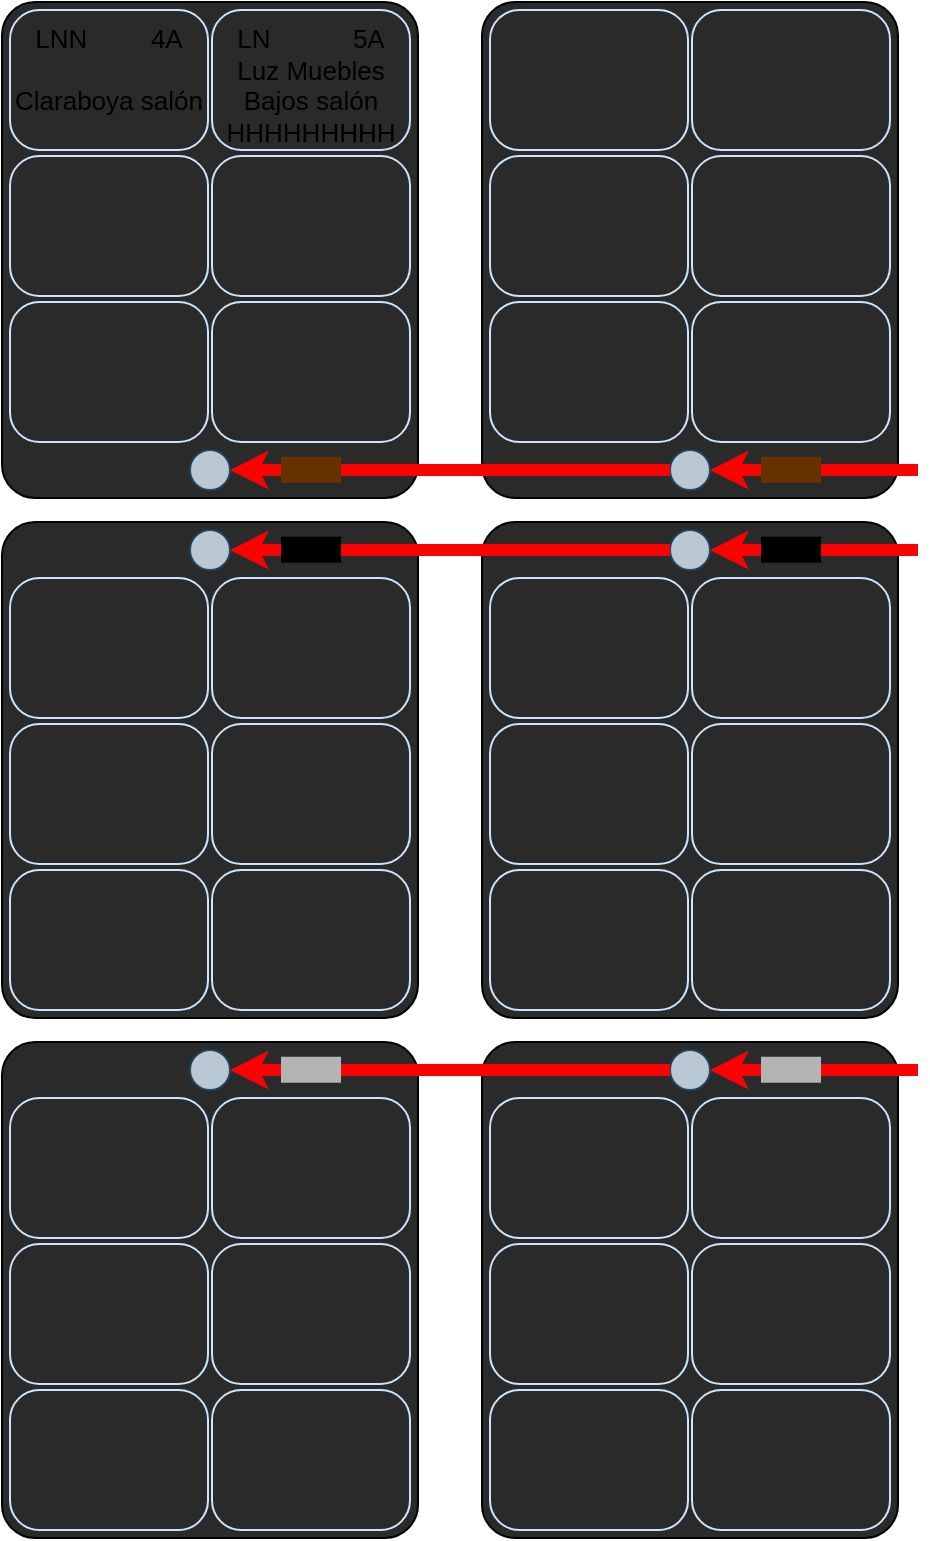 <mxfile version="15.8.7" type="device"><diagram id="ss_ULdtpj0AkQNdpZXxQ" name="Página-1"><mxGraphModel dx="981" dy="606" grid="1" gridSize="1" guides="1" tooltips="1" connect="1" arrows="1" fold="1" page="1" pageScale="1" pageWidth="480" pageHeight="800" math="0" shadow="0"><root><mxCell id="0"/><mxCell id="1" parent="0"/><mxCell id="_xXPibB3Cr-OTlt-njrH-31" value="" style="rounded=1;whiteSpace=wrap;html=1;arcSize=8;fillColor=#2A2A2A;strokeColor=#000000;" parent="1" vertex="1"><mxGeometry x="256" y="16" width="208" height="248" as="geometry"/></mxCell><mxCell id="_xXPibB3Cr-OTlt-njrH-30" value="" style="rounded=1;whiteSpace=wrap;html=1;arcSize=8;fillColor=#2A2A2A;strokeColor=#000000;" parent="1" vertex="1"><mxGeometry x="256" y="276" width="208" height="248" as="geometry"/></mxCell><mxCell id="_xXPibB3Cr-OTlt-njrH-29" value="" style="rounded=1;whiteSpace=wrap;html=1;arcSize=8;fillColor=#2A2A2A;strokeColor=#000000;" parent="1" vertex="1"><mxGeometry x="256" y="536" width="208" height="248" as="geometry"/></mxCell><mxCell id="_xXPibB3Cr-OTlt-njrH-28" value="" style="rounded=1;whiteSpace=wrap;html=1;arcSize=8;fillColor=#2A2A2A;strokeColor=#000000;" parent="1" vertex="1"><mxGeometry x="16" y="536" width="208" height="248" as="geometry"/></mxCell><mxCell id="_xXPibB3Cr-OTlt-njrH-27" value="" style="rounded=1;whiteSpace=wrap;html=1;arcSize=8;fillColor=#2A2A2A;strokeColor=#000000;" parent="1" vertex="1"><mxGeometry x="16" y="276" width="208" height="248" as="geometry"/></mxCell><mxCell id="_xXPibB3Cr-OTlt-njrH-1" value="" style="rounded=1;whiteSpace=wrap;html=1;arcSize=8;fillColor=#2A2A2A;strokeColor=#000000;" parent="1" vertex="1"><mxGeometry x="16" y="16" width="208" height="248" as="geometry"/></mxCell><mxCell id="_xXPibB3Cr-OTlt-njrH-9" value="LNN&lt;span style=&quot;white-space: pre&quot;&gt;&#9;&lt;/span&gt;&lt;span style=&quot;white-space: pre&quot;&gt;&#9;&lt;/span&gt;4A&lt;br style=&quot;font-size: 13px&quot;&gt;&lt;br style=&quot;font-size: 13px&quot;&gt;Claraboya salón" style="rounded=1;whiteSpace=wrap;html=1;fontSize=13;arcSize=21;fillColor=none;strokeColor=#CCE5FF;align=center;verticalAlign=top;" parent="1" vertex="1"><mxGeometry x="20" y="20" width="99" height="70" as="geometry"/></mxCell><mxCell id="_xXPibB3Cr-OTlt-njrH-10" value="LN&lt;span style=&quot;white-space: pre&quot;&gt;&#9;&lt;/span&gt;&lt;span style=&quot;white-space: pre&quot;&gt;&#9;&lt;/span&gt;5A&lt;br&gt;Luz Muebles&lt;br&gt;Bajos salón&lt;br&gt;HHHHHHHHH" style="rounded=1;whiteSpace=wrap;html=1;fontSize=13;arcSize=21;fillColor=none;strokeColor=#CCE5FF;verticalAlign=top;" parent="1" vertex="1"><mxGeometry x="121" y="20" width="99" height="70" as="geometry"/></mxCell><mxCell id="_xXPibB3Cr-OTlt-njrH-11" value="" style="rounded=1;whiteSpace=wrap;html=1;fontSize=10;arcSize=21;fillColor=none;strokeColor=#CCE5FF;" parent="1" vertex="1"><mxGeometry x="20" y="93" width="99" height="70" as="geometry"/></mxCell><mxCell id="_xXPibB3Cr-OTlt-njrH-12" value="" style="rounded=1;whiteSpace=wrap;html=1;fontSize=10;arcSize=21;fillColor=none;strokeColor=#CCE5FF;" parent="1" vertex="1"><mxGeometry x="20" y="166" width="99" height="70" as="geometry"/></mxCell><mxCell id="_xXPibB3Cr-OTlt-njrH-13" value="" style="rounded=1;whiteSpace=wrap;html=1;fontSize=10;arcSize=21;fillColor=none;strokeColor=#CCE5FF;" parent="1" vertex="1"><mxGeometry x="121" y="93" width="99" height="70" as="geometry"/></mxCell><mxCell id="_xXPibB3Cr-OTlt-njrH-14" value="" style="rounded=1;whiteSpace=wrap;html=1;fontSize=10;arcSize=21;fillColor=none;strokeColor=#CCE5FF;" parent="1" vertex="1"><mxGeometry x="121" y="166" width="99" height="70" as="geometry"/></mxCell><mxCell id="_xXPibB3Cr-OTlt-njrH-32" value="" style="rounded=1;whiteSpace=wrap;html=1;fontSize=10;arcSize=21;fillColor=none;strokeColor=#CCE5FF;" parent="1" vertex="1"><mxGeometry x="260" y="20" width="99" height="70" as="geometry"/></mxCell><mxCell id="_xXPibB3Cr-OTlt-njrH-33" value="" style="rounded=1;whiteSpace=wrap;html=1;fontSize=10;arcSize=21;fillColor=none;strokeColor=#CCE5FF;" parent="1" vertex="1"><mxGeometry x="361" y="20" width="99" height="70" as="geometry"/></mxCell><mxCell id="_xXPibB3Cr-OTlt-njrH-34" value="" style="rounded=1;whiteSpace=wrap;html=1;fontSize=10;arcSize=21;fillColor=none;strokeColor=#CCE5FF;" parent="1" vertex="1"><mxGeometry x="260" y="93" width="99" height="70" as="geometry"/></mxCell><mxCell id="_xXPibB3Cr-OTlt-njrH-35" value="" style="rounded=1;whiteSpace=wrap;html=1;fontSize=10;arcSize=21;fillColor=none;strokeColor=#CCE5FF;" parent="1" vertex="1"><mxGeometry x="260" y="166" width="99" height="70" as="geometry"/></mxCell><mxCell id="_xXPibB3Cr-OTlt-njrH-36" value="" style="rounded=1;whiteSpace=wrap;html=1;fontSize=10;arcSize=21;fillColor=none;strokeColor=#CCE5FF;" parent="1" vertex="1"><mxGeometry x="361" y="93" width="99" height="70" as="geometry"/></mxCell><mxCell id="_xXPibB3Cr-OTlt-njrH-37" value="" style="rounded=1;whiteSpace=wrap;html=1;fontSize=10;arcSize=21;fillColor=none;strokeColor=#CCE5FF;" parent="1" vertex="1"><mxGeometry x="361" y="166" width="99" height="70" as="geometry"/></mxCell><mxCell id="_xXPibB3Cr-OTlt-njrH-38" value="" style="rounded=1;whiteSpace=wrap;html=1;fontSize=10;arcSize=21;fillColor=none;strokeColor=#CCE5FF;" parent="1" vertex="1"><mxGeometry x="20" y="304" width="99" height="70" as="geometry"/></mxCell><mxCell id="_xXPibB3Cr-OTlt-njrH-39" value="" style="rounded=1;whiteSpace=wrap;html=1;fontSize=10;arcSize=21;fillColor=none;strokeColor=#CCE5FF;" parent="1" vertex="1"><mxGeometry x="121" y="304" width="99" height="70" as="geometry"/></mxCell><mxCell id="_xXPibB3Cr-OTlt-njrH-40" value="" style="rounded=1;whiteSpace=wrap;html=1;fontSize=10;arcSize=21;fillColor=none;strokeColor=#CCE5FF;" parent="1" vertex="1"><mxGeometry x="20" y="377" width="99" height="70" as="geometry"/></mxCell><mxCell id="_xXPibB3Cr-OTlt-njrH-41" value="" style="rounded=1;whiteSpace=wrap;html=1;fontSize=10;arcSize=21;fillColor=none;strokeColor=#CCE5FF;" parent="1" vertex="1"><mxGeometry x="20" y="450" width="99" height="70" as="geometry"/></mxCell><mxCell id="_xXPibB3Cr-OTlt-njrH-42" value="" style="rounded=1;whiteSpace=wrap;html=1;fontSize=10;arcSize=21;fillColor=none;strokeColor=#CCE5FF;" parent="1" vertex="1"><mxGeometry x="121" y="377" width="99" height="70" as="geometry"/></mxCell><mxCell id="_xXPibB3Cr-OTlt-njrH-43" value="" style="rounded=1;whiteSpace=wrap;html=1;fontSize=10;arcSize=21;fillColor=none;strokeColor=#CCE5FF;" parent="1" vertex="1"><mxGeometry x="121" y="450" width="99" height="70" as="geometry"/></mxCell><mxCell id="_xXPibB3Cr-OTlt-njrH-44" value="" style="rounded=1;whiteSpace=wrap;html=1;fontSize=10;arcSize=21;fillColor=none;strokeColor=#CCE5FF;" parent="1" vertex="1"><mxGeometry x="260" y="304" width="99" height="70" as="geometry"/></mxCell><mxCell id="_xXPibB3Cr-OTlt-njrH-45" value="" style="rounded=1;whiteSpace=wrap;html=1;fontSize=10;arcSize=21;fillColor=none;strokeColor=#CCE5FF;" parent="1" vertex="1"><mxGeometry x="361" y="304" width="99" height="70" as="geometry"/></mxCell><mxCell id="_xXPibB3Cr-OTlt-njrH-46" value="" style="rounded=1;whiteSpace=wrap;html=1;fontSize=10;arcSize=21;fillColor=none;strokeColor=#CCE5FF;" parent="1" vertex="1"><mxGeometry x="260" y="377" width="99" height="70" as="geometry"/></mxCell><mxCell id="_xXPibB3Cr-OTlt-njrH-47" value="" style="rounded=1;whiteSpace=wrap;html=1;fontSize=10;arcSize=21;fillColor=none;strokeColor=#CCE5FF;" parent="1" vertex="1"><mxGeometry x="260" y="450" width="99" height="70" as="geometry"/></mxCell><mxCell id="_xXPibB3Cr-OTlt-njrH-48" value="" style="rounded=1;whiteSpace=wrap;html=1;fontSize=10;arcSize=21;fillColor=none;strokeColor=#CCE5FF;" parent="1" vertex="1"><mxGeometry x="361" y="377" width="99" height="70" as="geometry"/></mxCell><mxCell id="_xXPibB3Cr-OTlt-njrH-49" value="" style="rounded=1;whiteSpace=wrap;html=1;fontSize=10;arcSize=21;fillColor=none;strokeColor=#CCE5FF;" parent="1" vertex="1"><mxGeometry x="361" y="450" width="99" height="70" as="geometry"/></mxCell><mxCell id="_xXPibB3Cr-OTlt-njrH-50" value="" style="rounded=1;whiteSpace=wrap;html=1;fontSize=10;arcSize=21;fillColor=none;strokeColor=#CCE5FF;" parent="1" vertex="1"><mxGeometry x="20" y="564" width="99" height="70" as="geometry"/></mxCell><mxCell id="_xXPibB3Cr-OTlt-njrH-51" value="" style="rounded=1;whiteSpace=wrap;html=1;fontSize=10;arcSize=21;fillColor=none;strokeColor=#CCE5FF;" parent="1" vertex="1"><mxGeometry x="121" y="564" width="99" height="70" as="geometry"/></mxCell><mxCell id="_xXPibB3Cr-OTlt-njrH-52" value="" style="rounded=1;whiteSpace=wrap;html=1;fontSize=10;arcSize=21;fillColor=none;strokeColor=#CCE5FF;" parent="1" vertex="1"><mxGeometry x="20" y="637" width="99" height="70" as="geometry"/></mxCell><mxCell id="_xXPibB3Cr-OTlt-njrH-53" value="" style="rounded=1;whiteSpace=wrap;html=1;fontSize=10;arcSize=21;fillColor=none;strokeColor=#CCE5FF;" parent="1" vertex="1"><mxGeometry x="20" y="710" width="99" height="70" as="geometry"/></mxCell><mxCell id="_xXPibB3Cr-OTlt-njrH-54" value="" style="rounded=1;whiteSpace=wrap;html=1;fontSize=10;arcSize=21;fillColor=none;strokeColor=#CCE5FF;" parent="1" vertex="1"><mxGeometry x="121" y="637" width="99" height="70" as="geometry"/></mxCell><mxCell id="_xXPibB3Cr-OTlt-njrH-55" value="" style="rounded=1;whiteSpace=wrap;html=1;fontSize=10;arcSize=21;fillColor=none;strokeColor=#CCE5FF;" parent="1" vertex="1"><mxGeometry x="121" y="710" width="99" height="70" as="geometry"/></mxCell><mxCell id="_xXPibB3Cr-OTlt-njrH-56" value="" style="rounded=1;whiteSpace=wrap;html=1;fontSize=10;arcSize=21;fillColor=none;strokeColor=#CCE5FF;" parent="1" vertex="1"><mxGeometry x="260" y="564" width="99" height="70" as="geometry"/></mxCell><mxCell id="_xXPibB3Cr-OTlt-njrH-57" value="" style="rounded=1;whiteSpace=wrap;html=1;fontSize=10;arcSize=21;fillColor=none;strokeColor=#CCE5FF;" parent="1" vertex="1"><mxGeometry x="361" y="564" width="99" height="70" as="geometry"/></mxCell><mxCell id="_xXPibB3Cr-OTlt-njrH-58" value="" style="rounded=1;whiteSpace=wrap;html=1;fontSize=10;arcSize=21;fillColor=none;strokeColor=#CCE5FF;" parent="1" vertex="1"><mxGeometry x="260" y="637" width="99" height="70" as="geometry"/></mxCell><mxCell id="_xXPibB3Cr-OTlt-njrH-59" value="" style="rounded=1;whiteSpace=wrap;html=1;fontSize=10;arcSize=21;fillColor=none;strokeColor=#CCE5FF;" parent="1" vertex="1"><mxGeometry x="260" y="710" width="99" height="70" as="geometry"/></mxCell><mxCell id="_xXPibB3Cr-OTlt-njrH-60" value="" style="rounded=1;whiteSpace=wrap;html=1;fontSize=10;arcSize=21;fillColor=none;strokeColor=#CCE5FF;" parent="1" vertex="1"><mxGeometry x="361" y="637" width="99" height="70" as="geometry"/></mxCell><mxCell id="_xXPibB3Cr-OTlt-njrH-61" value="" style="rounded=1;whiteSpace=wrap;html=1;fontSize=10;arcSize=21;fillColor=none;strokeColor=#CCE5FF;" parent="1" vertex="1"><mxGeometry x="361" y="710" width="99" height="70" as="geometry"/></mxCell><mxCell id="_xXPibB3Cr-OTlt-njrH-62" value="" style="ellipse;whiteSpace=wrap;html=1;aspect=fixed;fontSize=10;fillColor=#bac8d3;strokeColor=#23445d;" parent="1" vertex="1"><mxGeometry x="110" y="540" width="20" height="20" as="geometry"/></mxCell><mxCell id="_xXPibB3Cr-OTlt-njrH-63" value="" style="ellipse;whiteSpace=wrap;html=1;aspect=fixed;fontSize=10;fillColor=#bac8d3;strokeColor=#23445d;" parent="1" vertex="1"><mxGeometry x="350" y="540" width="20" height="20" as="geometry"/></mxCell><mxCell id="_xXPibB3Cr-OTlt-njrH-64" value="" style="ellipse;whiteSpace=wrap;html=1;aspect=fixed;fontSize=10;fillColor=#bac8d3;strokeColor=#23445d;" parent="1" vertex="1"><mxGeometry x="350" y="280" width="20" height="20" as="geometry"/></mxCell><mxCell id="_xXPibB3Cr-OTlt-njrH-65" value="" style="ellipse;whiteSpace=wrap;html=1;aspect=fixed;fontSize=10;fillColor=#bac8d3;strokeColor=#23445d;" parent="1" vertex="1"><mxGeometry x="350" y="240" width="20" height="20" as="geometry"/></mxCell><mxCell id="_xXPibB3Cr-OTlt-njrH-66" value="" style="ellipse;whiteSpace=wrap;html=1;aspect=fixed;fontSize=10;fillColor=#bac8d3;strokeColor=#23445d;" parent="1" vertex="1"><mxGeometry x="110" y="240" width="20" height="20" as="geometry"/></mxCell><mxCell id="_xXPibB3Cr-OTlt-njrH-67" value="" style="ellipse;whiteSpace=wrap;html=1;aspect=fixed;fontSize=10;fillColor=#bac8d3;strokeColor=#23445d;" parent="1" vertex="1"><mxGeometry x="110" y="280" width="20" height="20" as="geometry"/></mxCell><mxCell id="zOm5i9AjenAlxDNmn7pT-1" value="" style="endArrow=classic;html=1;rounded=0;strokeWidth=6;strokeColor=#FF0000;endSize=0;startSize=0;entryX=1;entryY=0.5;entryDx=0;entryDy=0;exitX=0;exitY=0.5;exitDx=0;exitDy=0;" edge="1" parent="1" source="_xXPibB3Cr-OTlt-njrH-65" target="_xXPibB3Cr-OTlt-njrH-66"><mxGeometry width="50" height="50" relative="1" as="geometry"><mxPoint x="350" y="250.0" as="sourcePoint"/><mxPoint x="130" y="250.0" as="targetPoint"/></mxGeometry></mxCell><mxCell id="zOm5i9AjenAlxDNmn7pT-2" value="" style="endArrow=classic;html=1;rounded=0;strokeWidth=6;strokeColor=#FF0000;endSize=0;startSize=0;entryX=1;entryY=0.5;entryDx=0;entryDy=0;exitX=0;exitY=0.5;exitDx=0;exitDy=0;" edge="1" parent="1" source="_xXPibB3Cr-OTlt-njrH-64" target="_xXPibB3Cr-OTlt-njrH-67"><mxGeometry width="50" height="50" relative="1" as="geometry"><mxPoint x="351" y="251" as="sourcePoint"/><mxPoint x="131" y="251" as="targetPoint"/></mxGeometry></mxCell><mxCell id="zOm5i9AjenAlxDNmn7pT-3" value="" style="endArrow=classic;html=1;rounded=0;strokeWidth=6;strokeColor=#FF0000;endSize=0;startSize=0;entryX=1;entryY=0.5;entryDx=0;entryDy=0;exitX=0;exitY=0.5;exitDx=0;exitDy=0;" edge="1" parent="1" source="_xXPibB3Cr-OTlt-njrH-63" target="_xXPibB3Cr-OTlt-njrH-62"><mxGeometry width="50" height="50" relative="1" as="geometry"><mxPoint x="351" y="291" as="sourcePoint"/><mxPoint x="131" y="291" as="targetPoint"/></mxGeometry></mxCell><mxCell id="zOm5i9AjenAlxDNmn7pT-4" value="" style="endArrow=classic;html=1;rounded=0;strokeWidth=6;strokeColor=#FF0000;endSize=0;startSize=0;entryX=1;entryY=0.5;entryDx=0;entryDy=0;" edge="1" parent="1" target="_xXPibB3Cr-OTlt-njrH-63"><mxGeometry width="50" height="50" relative="1" as="geometry"><mxPoint x="474" y="550" as="sourcePoint"/><mxPoint x="131" y="551" as="targetPoint"/></mxGeometry></mxCell><mxCell id="zOm5i9AjenAlxDNmn7pT-5" value="" style="endArrow=classic;html=1;rounded=0;strokeWidth=6;strokeColor=#FF0000;endSize=0;startSize=0;entryX=1;entryY=0.5;entryDx=0;entryDy=0;" edge="1" parent="1" target="_xXPibB3Cr-OTlt-njrH-64"><mxGeometry width="50" height="50" relative="1" as="geometry"><mxPoint x="474" y="290" as="sourcePoint"/><mxPoint x="371.0" y="551" as="targetPoint"/></mxGeometry></mxCell><mxCell id="zOm5i9AjenAlxDNmn7pT-6" value="" style="endArrow=classic;html=1;rounded=0;strokeWidth=6;strokeColor=#FF0000;endSize=0;startSize=0;entryX=1;entryY=0.5;entryDx=0;entryDy=0;" edge="1" parent="1" target="_xXPibB3Cr-OTlt-njrH-65"><mxGeometry width="50" height="50" relative="1" as="geometry"><mxPoint x="474" y="250" as="sourcePoint"/><mxPoint x="371.0" y="291" as="targetPoint"/></mxGeometry></mxCell><mxCell id="zOm5i9AjenAlxDNmn7pT-7" value="" style="endArrow=none;html=1;rounded=0;strokeColor=#663300;strokeWidth=13;" edge="1" parent="1"><mxGeometry width="50" height="50" relative="1" as="geometry"><mxPoint x="395.5" y="249.9" as="sourcePoint"/><mxPoint x="425.5" y="249.9" as="targetPoint"/></mxGeometry></mxCell><mxCell id="zOm5i9AjenAlxDNmn7pT-8" value="" style="endArrow=none;html=1;rounded=0;strokeColor=#000000;strokeWidth=13;" edge="1" parent="1"><mxGeometry width="50" height="50" relative="1" as="geometry"><mxPoint x="395.5" y="289.9" as="sourcePoint"/><mxPoint x="425.5" y="289.9" as="targetPoint"/></mxGeometry></mxCell><mxCell id="zOm5i9AjenAlxDNmn7pT-9" value="" style="endArrow=none;html=1;rounded=0;strokeColor=#B3B3B3;strokeWidth=13;" edge="1" parent="1"><mxGeometry width="50" height="50" relative="1" as="geometry"><mxPoint x="395.5" y="549.9" as="sourcePoint"/><mxPoint x="425.5" y="549.9" as="targetPoint"/></mxGeometry></mxCell><mxCell id="zOm5i9AjenAlxDNmn7pT-10" value="" style="endArrow=none;html=1;rounded=0;strokeColor=#663300;strokeWidth=13;" edge="1" parent="1"><mxGeometry width="50" height="50" relative="1" as="geometry"><mxPoint x="155.5" y="249.9" as="sourcePoint"/><mxPoint x="185.5" y="249.9" as="targetPoint"/></mxGeometry></mxCell><mxCell id="zOm5i9AjenAlxDNmn7pT-11" value="" style="endArrow=none;html=1;rounded=0;strokeColor=#000000;strokeWidth=13;" edge="1" parent="1"><mxGeometry width="50" height="50" relative="1" as="geometry"><mxPoint x="155.5" y="289.9" as="sourcePoint"/><mxPoint x="185.5" y="289.9" as="targetPoint"/></mxGeometry></mxCell><mxCell id="zOm5i9AjenAlxDNmn7pT-12" value="" style="endArrow=none;html=1;rounded=0;strokeColor=#B3B3B3;strokeWidth=13;" edge="1" parent="1"><mxGeometry width="50" height="50" relative="1" as="geometry"><mxPoint x="155.5" y="549.9" as="sourcePoint"/><mxPoint x="185.5" y="549.9" as="targetPoint"/></mxGeometry></mxCell></root></mxGraphModel></diagram></mxfile>
